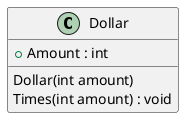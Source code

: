 @startuml
class Dollar
{
    +Amount : int
    Dollar(int amount)
    Times(int amount) : void
}
@enduml